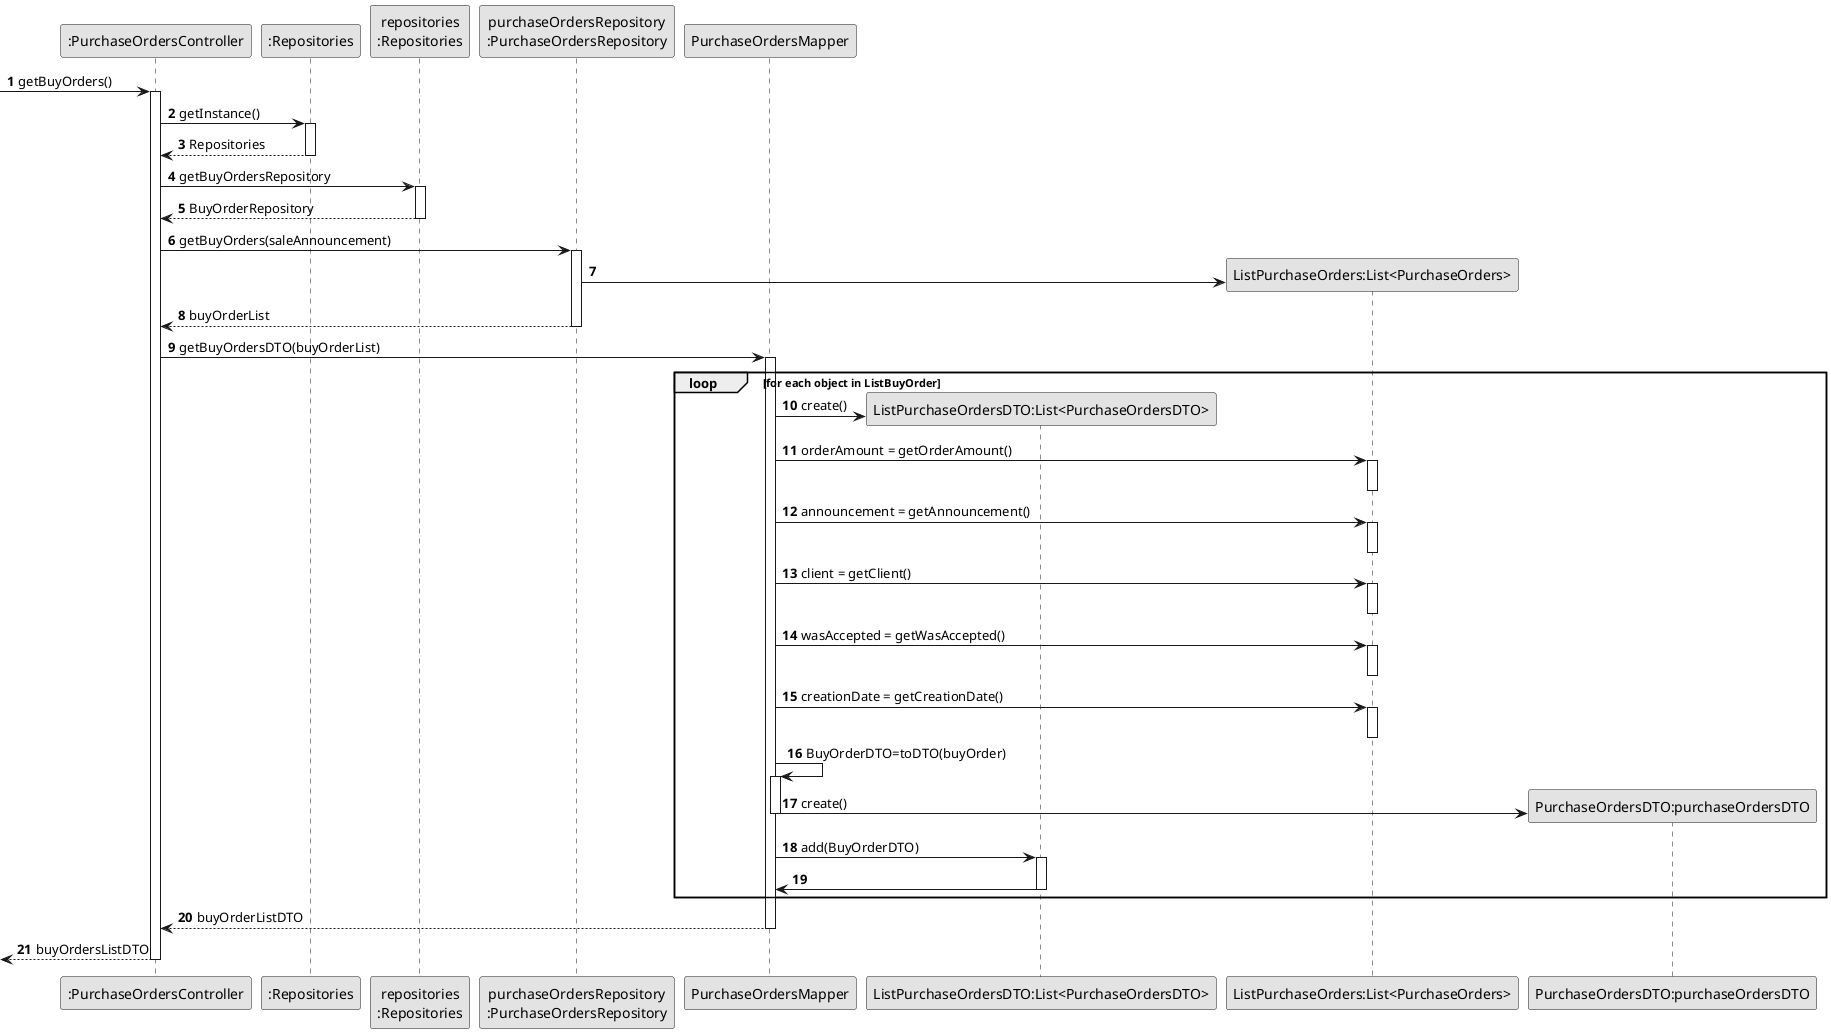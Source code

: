 @startuml
skinparam monochrome true
skinparam packageStyle rectangle
skinparam shadowing false





autonumber 3

participant ":PurchaseOrdersController" as CTRL
participant ":Repositories" as RepositorySingleton
participant "repositories\n:Repositories" as PLAT
participant "purchaseOrdersRepository\n:PurchaseOrdersRepository" as REP
participant "PurchaseOrdersMapper" as pMa
participant "ListPurchaseOrdersDTO:List<PurchaseOrdersDTO>" as listPDTO
participant "ListPurchaseOrders:List<PurchaseOrders>" as listP
participant "PurchaseOrdersDTO:purchaseOrdersDTO" as pDTO

'hide footbox
autonumber 1
                    ->CTRL: getBuyOrders()

                        activate CTRL

                            CTRL->RepositorySingleton: getInstance()
                               activate RepositorySingleton

                               RepositorySingleton --> CTRL: Repositories
                               deactivate RepositorySingleton

                               CTRL -> PLAT: getBuyOrdersRepository
                               activate PLAT

                               PLAT --> CTRL: BuyOrderRepository
                               deactivate PLAT

                               CTRL -> REP : getBuyOrders(saleAnnouncement)
                                   activate REP

                                       REP -> listP**

                                       REP --> CTRL : buyOrderList
                                   deactivate REP

                                   CTRL -> pMa : getBuyOrdersDTO(buyOrderList)
                                   activate pMa

                                   loop for each object in ListBuyOrder

                                       pMa -> listPDTO** : create()

                                       pMa -> listP : orderAmount = getOrderAmount()
                                       activate listP
                                       deactivate listP

                                       pMa -> listP : announcement = getAnnouncement()
                                       activate listP
                                       deactivate listP

                                       pMa -> listP : client = getClient()
                                       activate listP
                                       deactivate listP

                                       pMa -> listP : wasAccepted = getWasAccepted()
                                       activate listP
                                       deactivate listP

                                       pMa -> listP : creationDate = getCreationDate()
                                       activate listP
                                       deactivate listP

                                       pMa -> pMa :BuyOrderDTO=toDTO(buyOrder)
                                       activate pMa

                                           pMa -> pDTO** : create()
                                       deactivate pMa

                                       pMa -> listPDTO : add(BuyOrderDTO)
                                       activate listPDTO

                                          listPDTO -> pMa
                                       deactivate listPDTO

                                       end
                                       pMa --> CTRL : buyOrderListDTO
                                   deactivate pMa

                    <--CTRL : buyOrdersListDTO
                    deactivate CTRL

@enduml